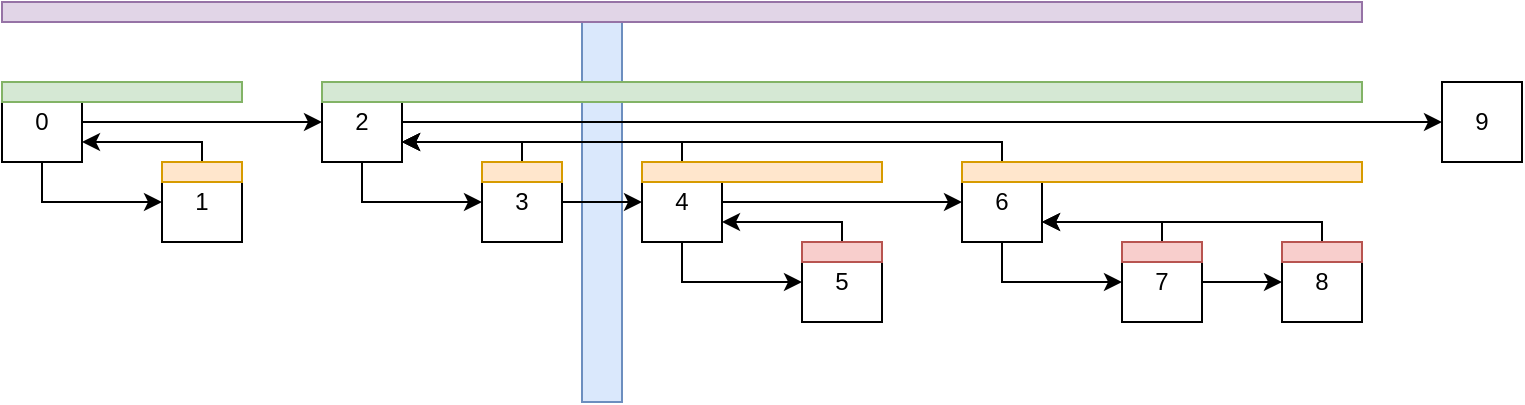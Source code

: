 <mxfile version="14.5.8" type="github">
  <diagram id="irB2v04NACGP2dBbuSmz" name="Page-1">
    <mxGraphModel dx="868" dy="498" grid="1" gridSize="10" guides="1" tooltips="1" connect="1" arrows="1" fold="1" page="1" pageScale="1" pageWidth="827" pageHeight="1169" math="0" shadow="0">
      <root>
        <mxCell id="0" />
        <mxCell id="1" parent="0" />
        <mxCell id="koz-F7RfOrb6fmqKRFEv-27" value="" style="rounded=0;whiteSpace=wrap;html=1;fillColor=#dae8fc;strokeColor=#6c8ebf;" vertex="1" parent="1">
          <mxGeometry x="330" y="40" width="20" height="200" as="geometry" />
        </mxCell>
        <mxCell id="koz-F7RfOrb6fmqKRFEv-3" style="edgeStyle=orthogonalEdgeStyle;rounded=0;orthogonalLoop=1;jettySize=auto;html=1;entryX=0;entryY=0.5;entryDx=0;entryDy=0;" edge="1" parent="1" source="koz-F7RfOrb6fmqKRFEv-1" target="koz-F7RfOrb6fmqKRFEv-2">
          <mxGeometry relative="1" as="geometry">
            <Array as="points">
              <mxPoint x="60" y="140" />
            </Array>
          </mxGeometry>
        </mxCell>
        <mxCell id="koz-F7RfOrb6fmqKRFEv-6" style="edgeStyle=orthogonalEdgeStyle;rounded=0;orthogonalLoop=1;jettySize=auto;html=1;entryX=0;entryY=0.5;entryDx=0;entryDy=0;" edge="1" parent="1" source="koz-F7RfOrb6fmqKRFEv-1" target="koz-F7RfOrb6fmqKRFEv-4">
          <mxGeometry relative="1" as="geometry" />
        </mxCell>
        <mxCell id="koz-F7RfOrb6fmqKRFEv-1" value="0" style="rounded=0;whiteSpace=wrap;html=1;" vertex="1" parent="1">
          <mxGeometry x="40" y="80" width="40" height="40" as="geometry" />
        </mxCell>
        <mxCell id="koz-F7RfOrb6fmqKRFEv-5" style="edgeStyle=orthogonalEdgeStyle;rounded=0;orthogonalLoop=1;jettySize=auto;html=1;entryX=1;entryY=0.75;entryDx=0;entryDy=0;" edge="1" parent="1" source="koz-F7RfOrb6fmqKRFEv-2" target="koz-F7RfOrb6fmqKRFEv-1">
          <mxGeometry relative="1" as="geometry">
            <Array as="points">
              <mxPoint x="140" y="110" />
            </Array>
          </mxGeometry>
        </mxCell>
        <mxCell id="koz-F7RfOrb6fmqKRFEv-2" value="1" style="rounded=0;whiteSpace=wrap;html=1;" vertex="1" parent="1">
          <mxGeometry x="120" y="120" width="40" height="40" as="geometry" />
        </mxCell>
        <mxCell id="koz-F7RfOrb6fmqKRFEv-16" style="edgeStyle=orthogonalEdgeStyle;rounded=0;orthogonalLoop=1;jettySize=auto;html=1;entryX=0;entryY=0.5;entryDx=0;entryDy=0;exitX=0.5;exitY=1;exitDx=0;exitDy=0;" edge="1" parent="1" source="koz-F7RfOrb6fmqKRFEv-4" target="koz-F7RfOrb6fmqKRFEv-7">
          <mxGeometry relative="1" as="geometry" />
        </mxCell>
        <mxCell id="koz-F7RfOrb6fmqKRFEv-26" style="edgeStyle=orthogonalEdgeStyle;rounded=0;orthogonalLoop=1;jettySize=auto;html=1;entryX=0;entryY=0.5;entryDx=0;entryDy=0;" edge="1" parent="1" source="koz-F7RfOrb6fmqKRFEv-4" target="koz-F7RfOrb6fmqKRFEv-19">
          <mxGeometry relative="1" as="geometry" />
        </mxCell>
        <mxCell id="koz-F7RfOrb6fmqKRFEv-4" value="2" style="rounded=0;whiteSpace=wrap;html=1;" vertex="1" parent="1">
          <mxGeometry x="200" y="80" width="40" height="40" as="geometry" />
        </mxCell>
        <mxCell id="koz-F7RfOrb6fmqKRFEv-13" style="edgeStyle=orthogonalEdgeStyle;rounded=0;orthogonalLoop=1;jettySize=auto;html=1;entryX=1;entryY=0.75;entryDx=0;entryDy=0;" edge="1" parent="1" source="koz-F7RfOrb6fmqKRFEv-7" target="koz-F7RfOrb6fmqKRFEv-4">
          <mxGeometry relative="1" as="geometry">
            <Array as="points">
              <mxPoint x="300" y="110" />
            </Array>
          </mxGeometry>
        </mxCell>
        <mxCell id="koz-F7RfOrb6fmqKRFEv-17" style="edgeStyle=orthogonalEdgeStyle;rounded=0;orthogonalLoop=1;jettySize=auto;html=1;entryX=0;entryY=0.5;entryDx=0;entryDy=0;" edge="1" parent="1" source="koz-F7RfOrb6fmqKRFEv-7" target="koz-F7RfOrb6fmqKRFEv-8">
          <mxGeometry relative="1" as="geometry" />
        </mxCell>
        <mxCell id="koz-F7RfOrb6fmqKRFEv-7" value="3" style="rounded=0;whiteSpace=wrap;html=1;" vertex="1" parent="1">
          <mxGeometry x="280" y="120" width="40" height="40" as="geometry" />
        </mxCell>
        <mxCell id="koz-F7RfOrb6fmqKRFEv-14" style="edgeStyle=orthogonalEdgeStyle;rounded=0;orthogonalLoop=1;jettySize=auto;html=1;entryX=1;entryY=0.75;entryDx=0;entryDy=0;" edge="1" parent="1" source="koz-F7RfOrb6fmqKRFEv-8" target="koz-F7RfOrb6fmqKRFEv-4">
          <mxGeometry relative="1" as="geometry">
            <Array as="points">
              <mxPoint x="380" y="110" />
            </Array>
          </mxGeometry>
        </mxCell>
        <mxCell id="koz-F7RfOrb6fmqKRFEv-18" style="edgeStyle=orthogonalEdgeStyle;rounded=0;orthogonalLoop=1;jettySize=auto;html=1;entryX=0;entryY=0.5;entryDx=0;entryDy=0;" edge="1" parent="1" source="koz-F7RfOrb6fmqKRFEv-8" target="koz-F7RfOrb6fmqKRFEv-10">
          <mxGeometry relative="1" as="geometry" />
        </mxCell>
        <mxCell id="koz-F7RfOrb6fmqKRFEv-21" style="edgeStyle=orthogonalEdgeStyle;rounded=0;orthogonalLoop=1;jettySize=auto;html=1;entryX=0;entryY=0.5;entryDx=0;entryDy=0;" edge="1" parent="1" source="koz-F7RfOrb6fmqKRFEv-8" target="koz-F7RfOrb6fmqKRFEv-9">
          <mxGeometry relative="1" as="geometry">
            <Array as="points">
              <mxPoint x="380" y="180" />
            </Array>
          </mxGeometry>
        </mxCell>
        <mxCell id="koz-F7RfOrb6fmqKRFEv-8" value="4" style="rounded=0;whiteSpace=wrap;html=1;" vertex="1" parent="1">
          <mxGeometry x="360" y="120" width="40" height="40" as="geometry" />
        </mxCell>
        <mxCell id="koz-F7RfOrb6fmqKRFEv-20" style="edgeStyle=orthogonalEdgeStyle;rounded=0;orthogonalLoop=1;jettySize=auto;html=1;entryX=1;entryY=0.75;entryDx=0;entryDy=0;" edge="1" parent="1" source="koz-F7RfOrb6fmqKRFEv-9" target="koz-F7RfOrb6fmqKRFEv-8">
          <mxGeometry relative="1" as="geometry">
            <Array as="points">
              <mxPoint x="460" y="150" />
            </Array>
          </mxGeometry>
        </mxCell>
        <mxCell id="koz-F7RfOrb6fmqKRFEv-9" value="5" style="rounded=0;whiteSpace=wrap;html=1;" vertex="1" parent="1">
          <mxGeometry x="440" y="160" width="40" height="40" as="geometry" />
        </mxCell>
        <mxCell id="koz-F7RfOrb6fmqKRFEv-15" style="edgeStyle=orthogonalEdgeStyle;rounded=0;orthogonalLoop=1;jettySize=auto;html=1;entryX=1;entryY=0.75;entryDx=0;entryDy=0;" edge="1" parent="1" source="koz-F7RfOrb6fmqKRFEv-10" target="koz-F7RfOrb6fmqKRFEv-4">
          <mxGeometry relative="1" as="geometry">
            <Array as="points">
              <mxPoint x="540" y="110" />
            </Array>
          </mxGeometry>
        </mxCell>
        <mxCell id="koz-F7RfOrb6fmqKRFEv-24" style="edgeStyle=orthogonalEdgeStyle;rounded=0;orthogonalLoop=1;jettySize=auto;html=1;entryX=0;entryY=0.5;entryDx=0;entryDy=0;" edge="1" parent="1" source="koz-F7RfOrb6fmqKRFEv-10" target="koz-F7RfOrb6fmqKRFEv-11">
          <mxGeometry relative="1" as="geometry">
            <Array as="points">
              <mxPoint x="540" y="180" />
            </Array>
          </mxGeometry>
        </mxCell>
        <mxCell id="koz-F7RfOrb6fmqKRFEv-10" value="6" style="rounded=0;whiteSpace=wrap;html=1;" vertex="1" parent="1">
          <mxGeometry x="520" y="120" width="40" height="40" as="geometry" />
        </mxCell>
        <mxCell id="koz-F7RfOrb6fmqKRFEv-22" style="edgeStyle=orthogonalEdgeStyle;rounded=0;orthogonalLoop=1;jettySize=auto;html=1;entryX=1;entryY=0.75;entryDx=0;entryDy=0;" edge="1" parent="1" source="koz-F7RfOrb6fmqKRFEv-11" target="koz-F7RfOrb6fmqKRFEv-10">
          <mxGeometry relative="1" as="geometry">
            <Array as="points">
              <mxPoint x="620" y="150" />
            </Array>
          </mxGeometry>
        </mxCell>
        <mxCell id="koz-F7RfOrb6fmqKRFEv-25" style="edgeStyle=orthogonalEdgeStyle;rounded=0;orthogonalLoop=1;jettySize=auto;html=1;entryX=0;entryY=0.5;entryDx=0;entryDy=0;" edge="1" parent="1" source="koz-F7RfOrb6fmqKRFEv-11" target="koz-F7RfOrb6fmqKRFEv-12">
          <mxGeometry relative="1" as="geometry" />
        </mxCell>
        <mxCell id="koz-F7RfOrb6fmqKRFEv-11" value="7" style="rounded=0;whiteSpace=wrap;html=1;" vertex="1" parent="1">
          <mxGeometry x="600" y="160" width="40" height="40" as="geometry" />
        </mxCell>
        <mxCell id="koz-F7RfOrb6fmqKRFEv-23" style="edgeStyle=orthogonalEdgeStyle;rounded=0;orthogonalLoop=1;jettySize=auto;html=1;entryX=1;entryY=0.75;entryDx=0;entryDy=0;" edge="1" parent="1" source="koz-F7RfOrb6fmqKRFEv-12" target="koz-F7RfOrb6fmqKRFEv-10">
          <mxGeometry relative="1" as="geometry">
            <Array as="points">
              <mxPoint x="700" y="150" />
            </Array>
          </mxGeometry>
        </mxCell>
        <mxCell id="koz-F7RfOrb6fmqKRFEv-12" value="8" style="rounded=0;whiteSpace=wrap;html=1;" vertex="1" parent="1">
          <mxGeometry x="680" y="160" width="40" height="40" as="geometry" />
        </mxCell>
        <mxCell id="koz-F7RfOrb6fmqKRFEv-19" value="9" style="rounded=0;whiteSpace=wrap;html=1;" vertex="1" parent="1">
          <mxGeometry x="760" y="80" width="40" height="40" as="geometry" />
        </mxCell>
        <mxCell id="koz-F7RfOrb6fmqKRFEv-28" value="" style="rounded=0;whiteSpace=wrap;html=1;fillColor=#d5e8d4;strokeColor=#82b366;" vertex="1" parent="1">
          <mxGeometry x="200" y="80" width="520" height="10" as="geometry" />
        </mxCell>
        <mxCell id="koz-F7RfOrb6fmqKRFEv-29" value="" style="rounded=0;whiteSpace=wrap;html=1;fillColor=#ffe6cc;strokeColor=#d79b00;" vertex="1" parent="1">
          <mxGeometry x="280" y="120" width="40" height="10" as="geometry" />
        </mxCell>
        <mxCell id="koz-F7RfOrb6fmqKRFEv-30" value="" style="rounded=0;whiteSpace=wrap;html=1;fillColor=#ffe6cc;strokeColor=#d79b00;" vertex="1" parent="1">
          <mxGeometry x="360" y="120" width="120" height="10" as="geometry" />
        </mxCell>
        <mxCell id="koz-F7RfOrb6fmqKRFEv-31" value="" style="rounded=0;whiteSpace=wrap;html=1;fillColor=#f8cecc;strokeColor=#b85450;" vertex="1" parent="1">
          <mxGeometry x="440" y="160" width="40" height="10" as="geometry" />
        </mxCell>
        <mxCell id="koz-F7RfOrb6fmqKRFEv-32" value="" style="rounded=0;whiteSpace=wrap;html=1;fillColor=#ffe6cc;strokeColor=#d79b00;" vertex="1" parent="1">
          <mxGeometry x="520" y="120" width="200" height="10" as="geometry" />
        </mxCell>
        <mxCell id="koz-F7RfOrb6fmqKRFEv-33" value="" style="rounded=0;whiteSpace=wrap;html=1;fillColor=#f8cecc;strokeColor=#b85450;" vertex="1" parent="1">
          <mxGeometry x="600" y="160" width="40" height="10" as="geometry" />
        </mxCell>
        <mxCell id="koz-F7RfOrb6fmqKRFEv-34" value="" style="rounded=0;whiteSpace=wrap;html=1;fillColor=#f8cecc;strokeColor=#b85450;" vertex="1" parent="1">
          <mxGeometry x="680" y="160" width="40" height="10" as="geometry" />
        </mxCell>
        <mxCell id="koz-F7RfOrb6fmqKRFEv-35" value="" style="rounded=0;whiteSpace=wrap;html=1;fillColor=#ffe6cc;strokeColor=#d79b00;" vertex="1" parent="1">
          <mxGeometry x="120" y="120" width="40" height="10" as="geometry" />
        </mxCell>
        <mxCell id="koz-F7RfOrb6fmqKRFEv-36" value="" style="rounded=0;whiteSpace=wrap;html=1;fillColor=#d5e8d4;strokeColor=#82b366;" vertex="1" parent="1">
          <mxGeometry x="40" y="80" width="120" height="10" as="geometry" />
        </mxCell>
        <mxCell id="koz-F7RfOrb6fmqKRFEv-37" value="" style="rounded=0;whiteSpace=wrap;html=1;fillColor=#e1d5e7;strokeColor=#9673a6;" vertex="1" parent="1">
          <mxGeometry x="40" y="40" width="680" height="10" as="geometry" />
        </mxCell>
      </root>
    </mxGraphModel>
  </diagram>
</mxfile>
